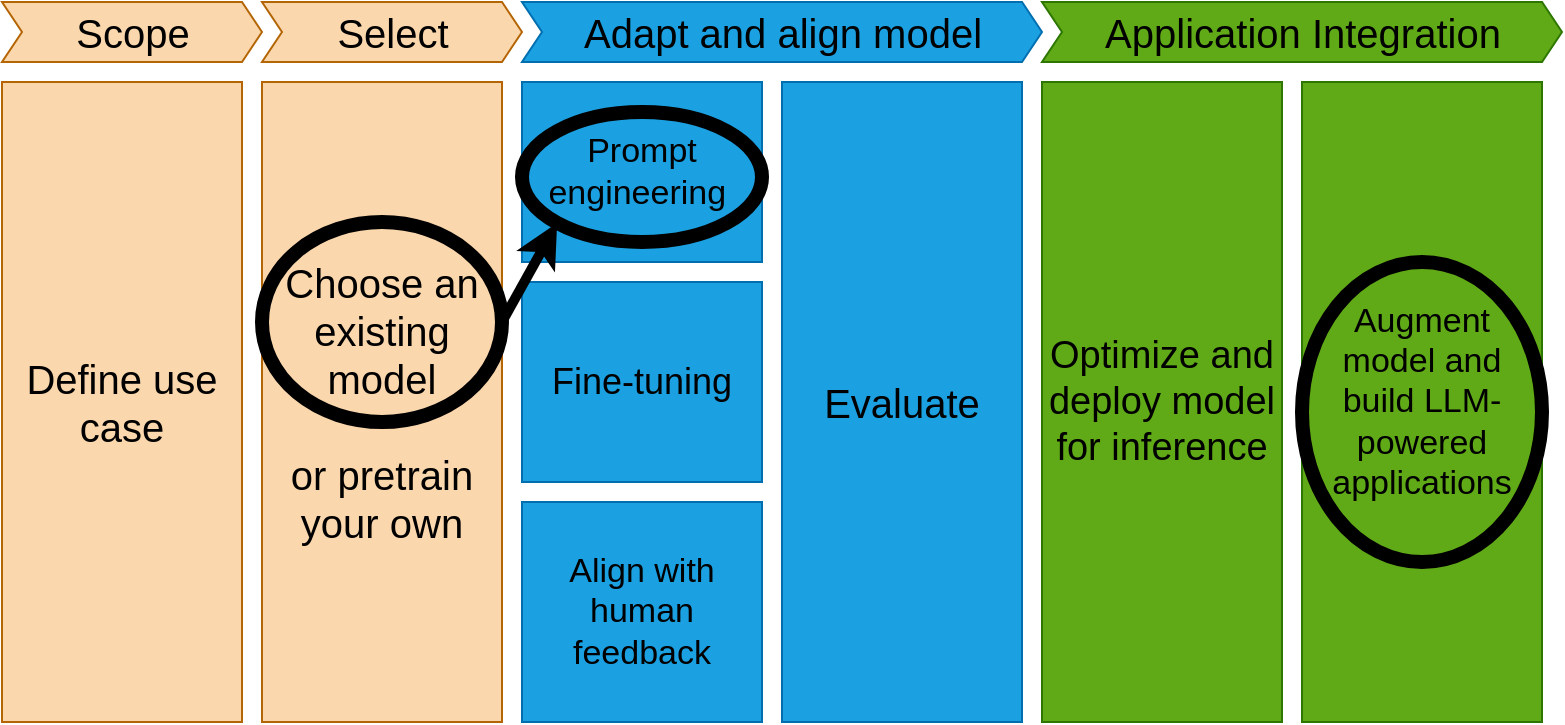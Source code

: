 <mxfile version="21.5.0" type="device">
  <diagram name="Page-1" id="9Dn_jaG_reSU9gXJ2ciY">
    <mxGraphModel dx="954" dy="674" grid="1" gridSize="10" guides="1" tooltips="1" connect="1" arrows="1" fold="1" page="1" pageScale="1" pageWidth="850" pageHeight="1100" math="0" shadow="0">
      <root>
        <mxCell id="0" />
        <mxCell id="1" parent="0" />
        <mxCell id="Omsm_6Bo3FIlyy_xwaDh-22" value="&lt;font color=&quot;#000000&quot; style=&quot;font-size: 18px;&quot;&gt;Fine-tuning&lt;br&gt;&lt;/font&gt;" style="rounded=0;whiteSpace=wrap;html=1;fillColor=#1ba1e2;strokeColor=#006EAF;fontColor=#ffffff;" vertex="1" parent="1">
          <mxGeometry x="290" y="180" width="120" height="100" as="geometry" />
        </mxCell>
        <mxCell id="Omsm_6Bo3FIlyy_xwaDh-26" value="&lt;font color=&quot;#000000&quot; style=&quot;font-size: 17px;&quot;&gt;Augment model and build LLM-powered applications&lt;/font&gt;" style="rounded=0;whiteSpace=wrap;html=1;fillColor=#60a917;strokeColor=#2D7600;fontColor=#ffffff;" vertex="1" parent="1">
          <mxGeometry x="680" y="80" width="120" height="320" as="geometry" />
        </mxCell>
        <mxCell id="Omsm_6Bo3FIlyy_xwaDh-21" value="&lt;font color=&quot;#000000&quot; style=&quot;font-size: 17px;&quot;&gt;Prompt engineering&amp;nbsp;&lt;br&gt;&lt;/font&gt;" style="rounded=0;whiteSpace=wrap;html=1;fillColor=#1ba1e2;strokeColor=#006EAF;fontColor=#ffffff;" vertex="1" parent="1">
          <mxGeometry x="290" y="80" width="120" height="90" as="geometry" />
        </mxCell>
        <mxCell id="Omsm_6Bo3FIlyy_xwaDh-17" value="&lt;font color=&quot;#000000&quot; style=&quot;font-size: 20px;&quot;&gt;Choose an existing model &lt;br&gt;&lt;br&gt;or pretrain your own&lt;/font&gt;" style="rounded=0;whiteSpace=wrap;html=1;fillColor=#fad7ac;strokeColor=#b46504;" vertex="1" parent="1">
          <mxGeometry x="160" y="80" width="120" height="320" as="geometry" />
        </mxCell>
        <mxCell id="qeMcafRCqAWguyCiKyoP-15" value="" style="ellipse;whiteSpace=wrap;html=1;fillColor=none;strokeWidth=7;" parent="1" vertex="1">
          <mxGeometry x="290" y="95" width="120" height="65" as="geometry" />
        </mxCell>
        <mxCell id="qeMcafRCqAWguyCiKyoP-16" value="" style="ellipse;whiteSpace=wrap;html=1;fillColor=none;strokeWidth=7;" parent="1" vertex="1">
          <mxGeometry x="160" y="150" width="120" height="100" as="geometry" />
        </mxCell>
        <mxCell id="qeMcafRCqAWguyCiKyoP-18" value="" style="endArrow=classic;html=1;rounded=0;exitX=1;exitY=0.5;exitDx=0;exitDy=0;entryX=0;entryY=1;entryDx=0;entryDy=0;strokeWidth=5;" parent="1" source="qeMcafRCqAWguyCiKyoP-16" target="qeMcafRCqAWguyCiKyoP-15" edge="1">
          <mxGeometry width="50" height="50" relative="1" as="geometry">
            <mxPoint x="440" y="330" as="sourcePoint" />
            <mxPoint x="490" y="280" as="targetPoint" />
          </mxGeometry>
        </mxCell>
        <mxCell id="Omsm_6Bo3FIlyy_xwaDh-1" value="" style="ellipse;whiteSpace=wrap;html=1;fillColor=none;strokeWidth=7;" vertex="1" parent="1">
          <mxGeometry x="680" y="170" width="120" height="150" as="geometry" />
        </mxCell>
        <mxCell id="Omsm_6Bo3FIlyy_xwaDh-15" value="&lt;font color=&quot;#000000&quot; style=&quot;font-size: 20px;&quot;&gt;Define use case&lt;/font&gt;" style="rounded=0;whiteSpace=wrap;html=1;fillColor=#fad7ac;strokeColor=#b46504;" vertex="1" parent="1">
          <mxGeometry x="30" y="80" width="120" height="320" as="geometry" />
        </mxCell>
        <mxCell id="Omsm_6Bo3FIlyy_xwaDh-16" value="&lt;font color=&quot;#000000&quot; style=&quot;font-size: 20px;&quot;&gt;Scope&lt;/font&gt;" style="html=1;shadow=0;dashed=0;align=center;verticalAlign=middle;shape=mxgraph.arrows2.arrow;dy=0;dx=10;notch=10;fillColor=#fad7ac;strokeColor=#b46504;" vertex="1" parent="1">
          <mxGeometry x="30" y="40" width="130" height="30" as="geometry" />
        </mxCell>
        <mxCell id="Omsm_6Bo3FIlyy_xwaDh-18" value="&lt;font color=&quot;#000000&quot; style=&quot;font-size: 20px;&quot;&gt;Select&lt;/font&gt;" style="html=1;shadow=0;dashed=0;align=center;verticalAlign=middle;shape=mxgraph.arrows2.arrow;dy=0;dx=10;notch=10;fillColor=#fad7ac;strokeColor=#b46504;" vertex="1" parent="1">
          <mxGeometry x="160" y="40" width="130" height="30" as="geometry" />
        </mxCell>
        <mxCell id="Omsm_6Bo3FIlyy_xwaDh-19" value="&lt;font color=&quot;#000000&quot; style=&quot;font-size: 20px;&quot;&gt;Evaluate&lt;/font&gt;" style="rounded=0;whiteSpace=wrap;html=1;fillColor=#1ba1e2;strokeColor=#006EAF;fontColor=#ffffff;" vertex="1" parent="1">
          <mxGeometry x="420" y="80" width="120" height="320" as="geometry" />
        </mxCell>
        <mxCell id="Omsm_6Bo3FIlyy_xwaDh-20" value="&lt;font style=&quot;font-size: 20px;&quot; color=&quot;#000000&quot;&gt;Adapt and align model&lt;/font&gt;" style="html=1;shadow=0;dashed=0;align=center;verticalAlign=middle;shape=mxgraph.arrows2.arrow;dy=0;dx=10;notch=10;fillColor=#1ba1e2;strokeColor=#006EAF;fontColor=#ffffff;" vertex="1" parent="1">
          <mxGeometry x="290" y="40" width="260" height="30" as="geometry" />
        </mxCell>
        <mxCell id="Omsm_6Bo3FIlyy_xwaDh-23" value="&lt;font color=&quot;#000000&quot; style=&quot;font-size: 17px;&quot;&gt;Align with human feedback&lt;/font&gt;" style="rounded=0;whiteSpace=wrap;html=1;fillColor=#1ba1e2;strokeColor=#006EAF;fontColor=#ffffff;" vertex="1" parent="1">
          <mxGeometry x="290" y="290" width="120" height="110" as="geometry" />
        </mxCell>
        <mxCell id="Omsm_6Bo3FIlyy_xwaDh-24" value="&lt;font color=&quot;#000000&quot; style=&quot;font-size: 19px;&quot;&gt;Optimize and deploy model for inference&lt;/font&gt;" style="rounded=0;whiteSpace=wrap;html=1;fillColor=#60a917;strokeColor=#2D7600;fontColor=#ffffff;" vertex="1" parent="1">
          <mxGeometry x="550" y="80" width="120" height="320" as="geometry" />
        </mxCell>
        <mxCell id="Omsm_6Bo3FIlyy_xwaDh-25" value="&lt;font color=&quot;#000000&quot; style=&quot;font-size: 20px;&quot;&gt;Application Integration&lt;/font&gt;" style="html=1;shadow=0;dashed=0;align=center;verticalAlign=middle;shape=mxgraph.arrows2.arrow;dy=0;dx=10;notch=10;fillColor=#60a917;strokeColor=#2D7600;fontColor=#ffffff;" vertex="1" parent="1">
          <mxGeometry x="550" y="40" width="260" height="30" as="geometry" />
        </mxCell>
      </root>
    </mxGraphModel>
  </diagram>
</mxfile>
